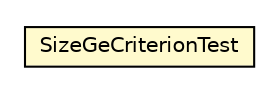 #!/usr/local/bin/dot
#
# Class diagram 
# Generated by UMLGraph version R5_6_6-8-g8d7759 (http://www.umlgraph.org/)
#

digraph G {
	edge [fontname="Helvetica",fontsize=10,labelfontname="Helvetica",labelfontsize=10];
	node [fontname="Helvetica",fontsize=10,shape=plaintext];
	nodesep=0.25;
	ranksep=0.5;
	// org.dayatang.domain.internal.SizeGeCriterionTest
	c41692 [label=<<table title="org.dayatang.domain.internal.SizeGeCriterionTest" border="0" cellborder="1" cellspacing="0" cellpadding="2" port="p" bgcolor="lemonChiffon" href="./SizeGeCriterionTest.html">
		<tr><td><table border="0" cellspacing="0" cellpadding="1">
<tr><td align="center" balign="center"> SizeGeCriterionTest </td></tr>
		</table></td></tr>
		</table>>, URL="./SizeGeCriterionTest.html", fontname="Helvetica", fontcolor="black", fontsize=10.0];
}


